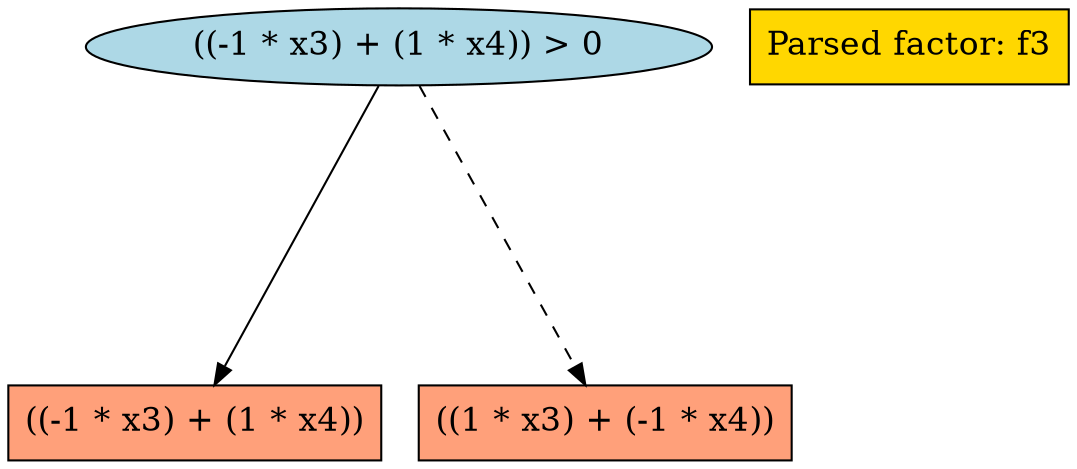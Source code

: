 digraph G {
	graph [fontname=Helvetica, fontsize=16, ratio=auto, size="7.5,10", ranksep="2.00"];
	node [label="\N", fontsize=16];
	graph [bb="0,0,417,218"];
	24 [label="((-1 * x3) + (1 * x4))", fillcolor=lightsalmon, color=black, shape=box, style=filled, pos="74,18", width="2.0556", height="0.5"];
	_temp_ [label="Parsed factor: f3", fillcolor=gold1, color=black, shape=box, style=filled, pos="357,199", width="1.6667", height="0.5"];
	25 [label="((1 * x3) + (-1 * x4))", fillcolor=lightsalmon, color=black, shape=box, style=filled, pos="240,18", width="2.0556", height="0.5"];
	30 [label="((-1 * x3) + (1 * x4)) > 0", fillcolor=lightblue, color=black, shape=ellipse, style=filled, pos="157,199", width="3.3935", height="0.51069"];
	30 -> 24 [color=black, style=solid, pos="e,81.899,36.035 148.89,180.51 134.25,148.94 103.33,82.258 86.154,45.211"];
	30 -> 25 [color=black, style=dashed, pos="e,232.1,36.035 165.11,180.51 179.75,148.94 210.67,82.258 227.85,45.211"];
}

